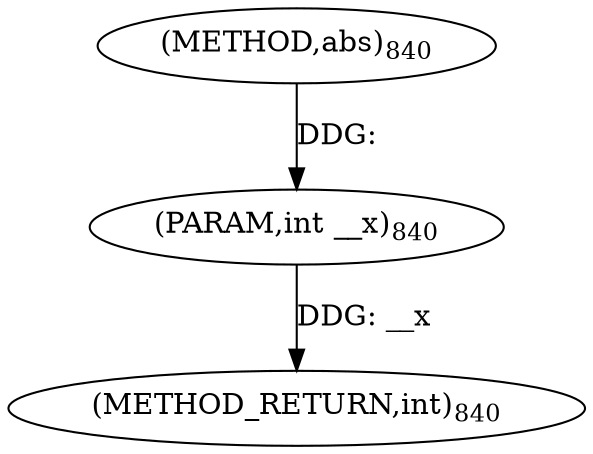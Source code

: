 digraph "abs" {  
"33351" [label = <(METHOD,abs)<SUB>840</SUB>> ]
"33353" [label = <(METHOD_RETURN,int)<SUB>840</SUB>> ]
"33352" [label = <(PARAM,int __x)<SUB>840</SUB>> ]
  "33352" -> "33353"  [ label = "DDG: __x"] 
  "33351" -> "33352"  [ label = "DDG: "] 
}
